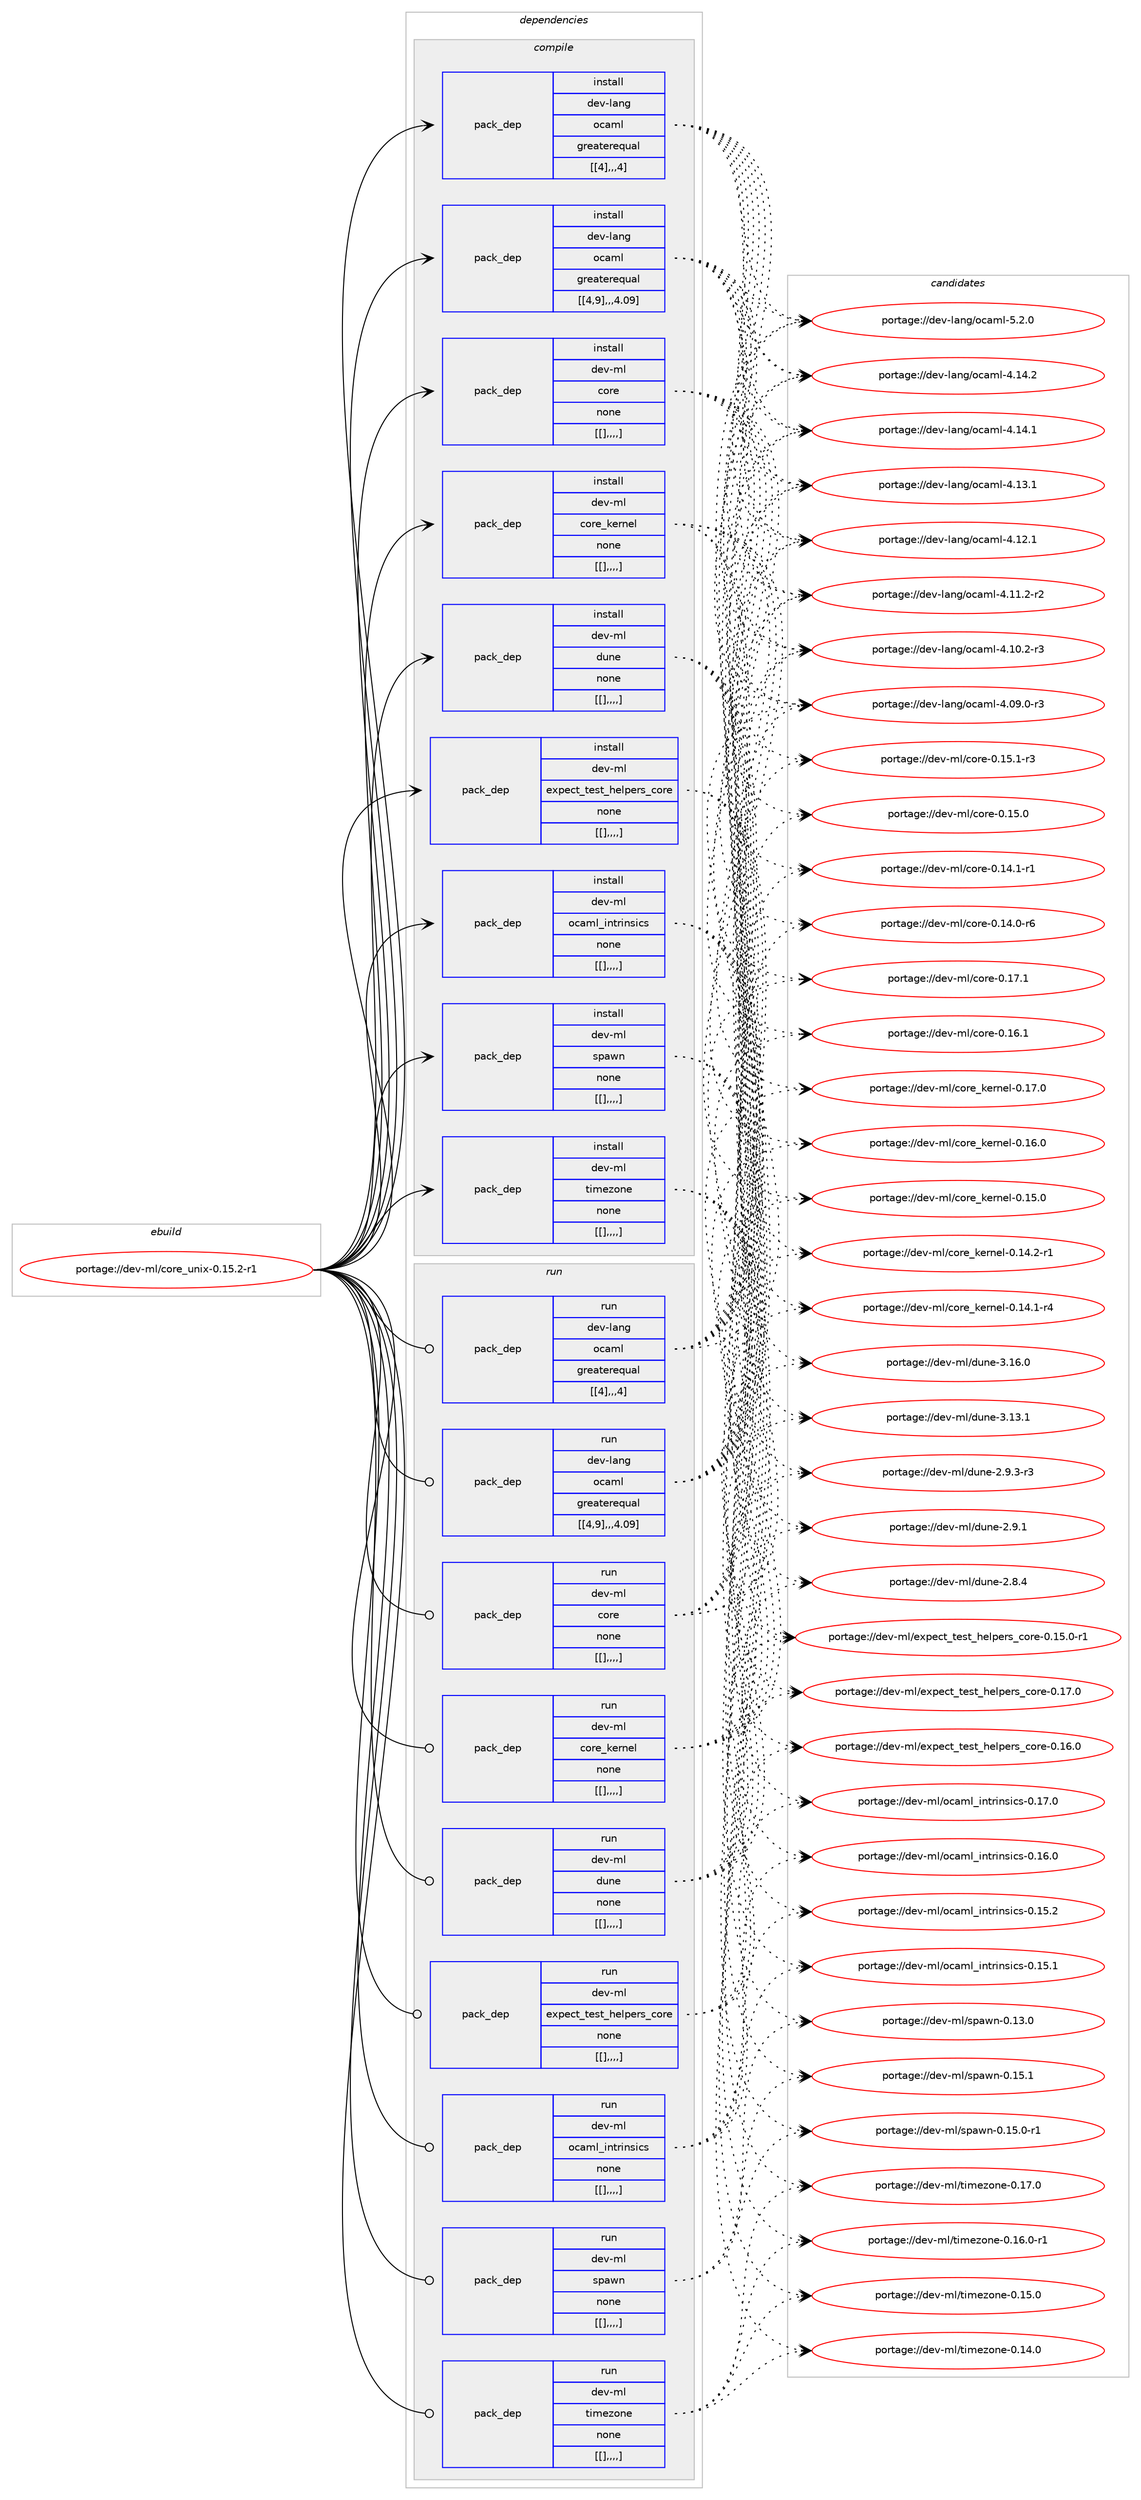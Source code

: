 digraph prolog {

# *************
# Graph options
# *************

newrank=true;
concentrate=true;
compound=true;
graph [rankdir=LR,fontname=Helvetica,fontsize=10,ranksep=1.5];#, ranksep=2.5, nodesep=0.2];
edge  [arrowhead=vee];
node  [fontname=Helvetica,fontsize=10];

# **********
# The ebuild
# **********

subgraph cluster_leftcol {
color=gray;
label=<<i>ebuild</i>>;
id [label="portage://dev-ml/core_unix-0.15.2-r1", color=red, width=4, href="../dev-ml/core_unix-0.15.2-r1.svg"];
}

# ****************
# The dependencies
# ****************

subgraph cluster_midcol {
color=gray;
label=<<i>dependencies</i>>;
subgraph cluster_compile {
fillcolor="#eeeeee";
style=filled;
label=<<i>compile</i>>;
subgraph pack88579 {
dependency119518 [label=<<TABLE BORDER="0" CELLBORDER="1" CELLSPACING="0" CELLPADDING="4" WIDTH="220"><TR><TD ROWSPAN="6" CELLPADDING="30">pack_dep</TD></TR><TR><TD WIDTH="110">install</TD></TR><TR><TD>dev-lang</TD></TR><TR><TD>ocaml</TD></TR><TR><TD>greaterequal</TD></TR><TR><TD>[[4],,,4]</TD></TR></TABLE>>, shape=none, color=blue];
}
id:e -> dependency119518:w [weight=20,style="solid",arrowhead="vee"];
subgraph pack88580 {
dependency119519 [label=<<TABLE BORDER="0" CELLBORDER="1" CELLSPACING="0" CELLPADDING="4" WIDTH="220"><TR><TD ROWSPAN="6" CELLPADDING="30">pack_dep</TD></TR><TR><TD WIDTH="110">install</TD></TR><TR><TD>dev-lang</TD></TR><TR><TD>ocaml</TD></TR><TR><TD>greaterequal</TD></TR><TR><TD>[[4,9],,,4.09]</TD></TR></TABLE>>, shape=none, color=blue];
}
id:e -> dependency119519:w [weight=20,style="solid",arrowhead="vee"];
subgraph pack88581 {
dependency119520 [label=<<TABLE BORDER="0" CELLBORDER="1" CELLSPACING="0" CELLPADDING="4" WIDTH="220"><TR><TD ROWSPAN="6" CELLPADDING="30">pack_dep</TD></TR><TR><TD WIDTH="110">install</TD></TR><TR><TD>dev-ml</TD></TR><TR><TD>core</TD></TR><TR><TD>none</TD></TR><TR><TD>[[],,,,]</TD></TR></TABLE>>, shape=none, color=blue];
}
id:e -> dependency119520:w [weight=20,style="solid",arrowhead="vee"];
subgraph pack88582 {
dependency119521 [label=<<TABLE BORDER="0" CELLBORDER="1" CELLSPACING="0" CELLPADDING="4" WIDTH="220"><TR><TD ROWSPAN="6" CELLPADDING="30">pack_dep</TD></TR><TR><TD WIDTH="110">install</TD></TR><TR><TD>dev-ml</TD></TR><TR><TD>core_kernel</TD></TR><TR><TD>none</TD></TR><TR><TD>[[],,,,]</TD></TR></TABLE>>, shape=none, color=blue];
}
id:e -> dependency119521:w [weight=20,style="solid",arrowhead="vee"];
subgraph pack88583 {
dependency119522 [label=<<TABLE BORDER="0" CELLBORDER="1" CELLSPACING="0" CELLPADDING="4" WIDTH="220"><TR><TD ROWSPAN="6" CELLPADDING="30">pack_dep</TD></TR><TR><TD WIDTH="110">install</TD></TR><TR><TD>dev-ml</TD></TR><TR><TD>dune</TD></TR><TR><TD>none</TD></TR><TR><TD>[[],,,,]</TD></TR></TABLE>>, shape=none, color=blue];
}
id:e -> dependency119522:w [weight=20,style="solid",arrowhead="vee"];
subgraph pack88584 {
dependency119523 [label=<<TABLE BORDER="0" CELLBORDER="1" CELLSPACING="0" CELLPADDING="4" WIDTH="220"><TR><TD ROWSPAN="6" CELLPADDING="30">pack_dep</TD></TR><TR><TD WIDTH="110">install</TD></TR><TR><TD>dev-ml</TD></TR><TR><TD>expect_test_helpers_core</TD></TR><TR><TD>none</TD></TR><TR><TD>[[],,,,]</TD></TR></TABLE>>, shape=none, color=blue];
}
id:e -> dependency119523:w [weight=20,style="solid",arrowhead="vee"];
subgraph pack88585 {
dependency119524 [label=<<TABLE BORDER="0" CELLBORDER="1" CELLSPACING="0" CELLPADDING="4" WIDTH="220"><TR><TD ROWSPAN="6" CELLPADDING="30">pack_dep</TD></TR><TR><TD WIDTH="110">install</TD></TR><TR><TD>dev-ml</TD></TR><TR><TD>ocaml_intrinsics</TD></TR><TR><TD>none</TD></TR><TR><TD>[[],,,,]</TD></TR></TABLE>>, shape=none, color=blue];
}
id:e -> dependency119524:w [weight=20,style="solid",arrowhead="vee"];
subgraph pack88586 {
dependency119525 [label=<<TABLE BORDER="0" CELLBORDER="1" CELLSPACING="0" CELLPADDING="4" WIDTH="220"><TR><TD ROWSPAN="6" CELLPADDING="30">pack_dep</TD></TR><TR><TD WIDTH="110">install</TD></TR><TR><TD>dev-ml</TD></TR><TR><TD>spawn</TD></TR><TR><TD>none</TD></TR><TR><TD>[[],,,,]</TD></TR></TABLE>>, shape=none, color=blue];
}
id:e -> dependency119525:w [weight=20,style="solid",arrowhead="vee"];
subgraph pack88587 {
dependency119526 [label=<<TABLE BORDER="0" CELLBORDER="1" CELLSPACING="0" CELLPADDING="4" WIDTH="220"><TR><TD ROWSPAN="6" CELLPADDING="30">pack_dep</TD></TR><TR><TD WIDTH="110">install</TD></TR><TR><TD>dev-ml</TD></TR><TR><TD>timezone</TD></TR><TR><TD>none</TD></TR><TR><TD>[[],,,,]</TD></TR></TABLE>>, shape=none, color=blue];
}
id:e -> dependency119526:w [weight=20,style="solid",arrowhead="vee"];
}
subgraph cluster_compileandrun {
fillcolor="#eeeeee";
style=filled;
label=<<i>compile and run</i>>;
}
subgraph cluster_run {
fillcolor="#eeeeee";
style=filled;
label=<<i>run</i>>;
subgraph pack88588 {
dependency119527 [label=<<TABLE BORDER="0" CELLBORDER="1" CELLSPACING="0" CELLPADDING="4" WIDTH="220"><TR><TD ROWSPAN="6" CELLPADDING="30">pack_dep</TD></TR><TR><TD WIDTH="110">run</TD></TR><TR><TD>dev-lang</TD></TR><TR><TD>ocaml</TD></TR><TR><TD>greaterequal</TD></TR><TR><TD>[[4],,,4]</TD></TR></TABLE>>, shape=none, color=blue];
}
id:e -> dependency119527:w [weight=20,style="solid",arrowhead="odot"];
subgraph pack88589 {
dependency119528 [label=<<TABLE BORDER="0" CELLBORDER="1" CELLSPACING="0" CELLPADDING="4" WIDTH="220"><TR><TD ROWSPAN="6" CELLPADDING="30">pack_dep</TD></TR><TR><TD WIDTH="110">run</TD></TR><TR><TD>dev-lang</TD></TR><TR><TD>ocaml</TD></TR><TR><TD>greaterequal</TD></TR><TR><TD>[[4,9],,,4.09]</TD></TR></TABLE>>, shape=none, color=blue];
}
id:e -> dependency119528:w [weight=20,style="solid",arrowhead="odot"];
subgraph pack88590 {
dependency119529 [label=<<TABLE BORDER="0" CELLBORDER="1" CELLSPACING="0" CELLPADDING="4" WIDTH="220"><TR><TD ROWSPAN="6" CELLPADDING="30">pack_dep</TD></TR><TR><TD WIDTH="110">run</TD></TR><TR><TD>dev-ml</TD></TR><TR><TD>core</TD></TR><TR><TD>none</TD></TR><TR><TD>[[],,,,]</TD></TR></TABLE>>, shape=none, color=blue];
}
id:e -> dependency119529:w [weight=20,style="solid",arrowhead="odot"];
subgraph pack88591 {
dependency119530 [label=<<TABLE BORDER="0" CELLBORDER="1" CELLSPACING="0" CELLPADDING="4" WIDTH="220"><TR><TD ROWSPAN="6" CELLPADDING="30">pack_dep</TD></TR><TR><TD WIDTH="110">run</TD></TR><TR><TD>dev-ml</TD></TR><TR><TD>core_kernel</TD></TR><TR><TD>none</TD></TR><TR><TD>[[],,,,]</TD></TR></TABLE>>, shape=none, color=blue];
}
id:e -> dependency119530:w [weight=20,style="solid",arrowhead="odot"];
subgraph pack88592 {
dependency119531 [label=<<TABLE BORDER="0" CELLBORDER="1" CELLSPACING="0" CELLPADDING="4" WIDTH="220"><TR><TD ROWSPAN="6" CELLPADDING="30">pack_dep</TD></TR><TR><TD WIDTH="110">run</TD></TR><TR><TD>dev-ml</TD></TR><TR><TD>dune</TD></TR><TR><TD>none</TD></TR><TR><TD>[[],,,,]</TD></TR></TABLE>>, shape=none, color=blue];
}
id:e -> dependency119531:w [weight=20,style="solid",arrowhead="odot"];
subgraph pack88593 {
dependency119532 [label=<<TABLE BORDER="0" CELLBORDER="1" CELLSPACING="0" CELLPADDING="4" WIDTH="220"><TR><TD ROWSPAN="6" CELLPADDING="30">pack_dep</TD></TR><TR><TD WIDTH="110">run</TD></TR><TR><TD>dev-ml</TD></TR><TR><TD>expect_test_helpers_core</TD></TR><TR><TD>none</TD></TR><TR><TD>[[],,,,]</TD></TR></TABLE>>, shape=none, color=blue];
}
id:e -> dependency119532:w [weight=20,style="solid",arrowhead="odot"];
subgraph pack88594 {
dependency119533 [label=<<TABLE BORDER="0" CELLBORDER="1" CELLSPACING="0" CELLPADDING="4" WIDTH="220"><TR><TD ROWSPAN="6" CELLPADDING="30">pack_dep</TD></TR><TR><TD WIDTH="110">run</TD></TR><TR><TD>dev-ml</TD></TR><TR><TD>ocaml_intrinsics</TD></TR><TR><TD>none</TD></TR><TR><TD>[[],,,,]</TD></TR></TABLE>>, shape=none, color=blue];
}
id:e -> dependency119533:w [weight=20,style="solid",arrowhead="odot"];
subgraph pack88595 {
dependency119534 [label=<<TABLE BORDER="0" CELLBORDER="1" CELLSPACING="0" CELLPADDING="4" WIDTH="220"><TR><TD ROWSPAN="6" CELLPADDING="30">pack_dep</TD></TR><TR><TD WIDTH="110">run</TD></TR><TR><TD>dev-ml</TD></TR><TR><TD>spawn</TD></TR><TR><TD>none</TD></TR><TR><TD>[[],,,,]</TD></TR></TABLE>>, shape=none, color=blue];
}
id:e -> dependency119534:w [weight=20,style="solid",arrowhead="odot"];
subgraph pack88596 {
dependency119535 [label=<<TABLE BORDER="0" CELLBORDER="1" CELLSPACING="0" CELLPADDING="4" WIDTH="220"><TR><TD ROWSPAN="6" CELLPADDING="30">pack_dep</TD></TR><TR><TD WIDTH="110">run</TD></TR><TR><TD>dev-ml</TD></TR><TR><TD>timezone</TD></TR><TR><TD>none</TD></TR><TR><TD>[[],,,,]</TD></TR></TABLE>>, shape=none, color=blue];
}
id:e -> dependency119535:w [weight=20,style="solid",arrowhead="odot"];
}
}

# **************
# The candidates
# **************

subgraph cluster_choices {
rank=same;
color=gray;
label=<<i>candidates</i>>;

subgraph choice88579 {
color=black;
nodesep=1;
choice1001011184510897110103471119997109108455346504648 [label="portage://dev-lang/ocaml-5.2.0", color=red, width=4,href="../dev-lang/ocaml-5.2.0.svg"];
choice100101118451089711010347111999710910845524649524650 [label="portage://dev-lang/ocaml-4.14.2", color=red, width=4,href="../dev-lang/ocaml-4.14.2.svg"];
choice100101118451089711010347111999710910845524649524649 [label="portage://dev-lang/ocaml-4.14.1", color=red, width=4,href="../dev-lang/ocaml-4.14.1.svg"];
choice100101118451089711010347111999710910845524649514649 [label="portage://dev-lang/ocaml-4.13.1", color=red, width=4,href="../dev-lang/ocaml-4.13.1.svg"];
choice100101118451089711010347111999710910845524649504649 [label="portage://dev-lang/ocaml-4.12.1", color=red, width=4,href="../dev-lang/ocaml-4.12.1.svg"];
choice1001011184510897110103471119997109108455246494946504511450 [label="portage://dev-lang/ocaml-4.11.2-r2", color=red, width=4,href="../dev-lang/ocaml-4.11.2-r2.svg"];
choice1001011184510897110103471119997109108455246494846504511451 [label="portage://dev-lang/ocaml-4.10.2-r3", color=red, width=4,href="../dev-lang/ocaml-4.10.2-r3.svg"];
choice1001011184510897110103471119997109108455246485746484511451 [label="portage://dev-lang/ocaml-4.09.0-r3", color=red, width=4,href="../dev-lang/ocaml-4.09.0-r3.svg"];
dependency119518:e -> choice1001011184510897110103471119997109108455346504648:w [style=dotted,weight="100"];
dependency119518:e -> choice100101118451089711010347111999710910845524649524650:w [style=dotted,weight="100"];
dependency119518:e -> choice100101118451089711010347111999710910845524649524649:w [style=dotted,weight="100"];
dependency119518:e -> choice100101118451089711010347111999710910845524649514649:w [style=dotted,weight="100"];
dependency119518:e -> choice100101118451089711010347111999710910845524649504649:w [style=dotted,weight="100"];
dependency119518:e -> choice1001011184510897110103471119997109108455246494946504511450:w [style=dotted,weight="100"];
dependency119518:e -> choice1001011184510897110103471119997109108455246494846504511451:w [style=dotted,weight="100"];
dependency119518:e -> choice1001011184510897110103471119997109108455246485746484511451:w [style=dotted,weight="100"];
}
subgraph choice88580 {
color=black;
nodesep=1;
choice1001011184510897110103471119997109108455346504648 [label="portage://dev-lang/ocaml-5.2.0", color=red, width=4,href="../dev-lang/ocaml-5.2.0.svg"];
choice100101118451089711010347111999710910845524649524650 [label="portage://dev-lang/ocaml-4.14.2", color=red, width=4,href="../dev-lang/ocaml-4.14.2.svg"];
choice100101118451089711010347111999710910845524649524649 [label="portage://dev-lang/ocaml-4.14.1", color=red, width=4,href="../dev-lang/ocaml-4.14.1.svg"];
choice100101118451089711010347111999710910845524649514649 [label="portage://dev-lang/ocaml-4.13.1", color=red, width=4,href="../dev-lang/ocaml-4.13.1.svg"];
choice100101118451089711010347111999710910845524649504649 [label="portage://dev-lang/ocaml-4.12.1", color=red, width=4,href="../dev-lang/ocaml-4.12.1.svg"];
choice1001011184510897110103471119997109108455246494946504511450 [label="portage://dev-lang/ocaml-4.11.2-r2", color=red, width=4,href="../dev-lang/ocaml-4.11.2-r2.svg"];
choice1001011184510897110103471119997109108455246494846504511451 [label="portage://dev-lang/ocaml-4.10.2-r3", color=red, width=4,href="../dev-lang/ocaml-4.10.2-r3.svg"];
choice1001011184510897110103471119997109108455246485746484511451 [label="portage://dev-lang/ocaml-4.09.0-r3", color=red, width=4,href="../dev-lang/ocaml-4.09.0-r3.svg"];
dependency119519:e -> choice1001011184510897110103471119997109108455346504648:w [style=dotted,weight="100"];
dependency119519:e -> choice100101118451089711010347111999710910845524649524650:w [style=dotted,weight="100"];
dependency119519:e -> choice100101118451089711010347111999710910845524649524649:w [style=dotted,weight="100"];
dependency119519:e -> choice100101118451089711010347111999710910845524649514649:w [style=dotted,weight="100"];
dependency119519:e -> choice100101118451089711010347111999710910845524649504649:w [style=dotted,weight="100"];
dependency119519:e -> choice1001011184510897110103471119997109108455246494946504511450:w [style=dotted,weight="100"];
dependency119519:e -> choice1001011184510897110103471119997109108455246494846504511451:w [style=dotted,weight="100"];
dependency119519:e -> choice1001011184510897110103471119997109108455246485746484511451:w [style=dotted,weight="100"];
}
subgraph choice88581 {
color=black;
nodesep=1;
choice10010111845109108479911111410145484649554649 [label="portage://dev-ml/core-0.17.1", color=red, width=4,href="../dev-ml/core-0.17.1.svg"];
choice10010111845109108479911111410145484649544649 [label="portage://dev-ml/core-0.16.1", color=red, width=4,href="../dev-ml/core-0.16.1.svg"];
choice100101118451091084799111114101454846495346494511451 [label="portage://dev-ml/core-0.15.1-r3", color=red, width=4,href="../dev-ml/core-0.15.1-r3.svg"];
choice10010111845109108479911111410145484649534648 [label="portage://dev-ml/core-0.15.0", color=red, width=4,href="../dev-ml/core-0.15.0.svg"];
choice100101118451091084799111114101454846495246494511449 [label="portage://dev-ml/core-0.14.1-r1", color=red, width=4,href="../dev-ml/core-0.14.1-r1.svg"];
choice100101118451091084799111114101454846495246484511454 [label="portage://dev-ml/core-0.14.0-r6", color=red, width=4,href="../dev-ml/core-0.14.0-r6.svg"];
dependency119520:e -> choice10010111845109108479911111410145484649554649:w [style=dotted,weight="100"];
dependency119520:e -> choice10010111845109108479911111410145484649544649:w [style=dotted,weight="100"];
dependency119520:e -> choice100101118451091084799111114101454846495346494511451:w [style=dotted,weight="100"];
dependency119520:e -> choice10010111845109108479911111410145484649534648:w [style=dotted,weight="100"];
dependency119520:e -> choice100101118451091084799111114101454846495246494511449:w [style=dotted,weight="100"];
dependency119520:e -> choice100101118451091084799111114101454846495246484511454:w [style=dotted,weight="100"];
}
subgraph choice88582 {
color=black;
nodesep=1;
choice1001011184510910847991111141019510710111411010110845484649554648 [label="portage://dev-ml/core_kernel-0.17.0", color=red, width=4,href="../dev-ml/core_kernel-0.17.0.svg"];
choice1001011184510910847991111141019510710111411010110845484649544648 [label="portage://dev-ml/core_kernel-0.16.0", color=red, width=4,href="../dev-ml/core_kernel-0.16.0.svg"];
choice1001011184510910847991111141019510710111411010110845484649534648 [label="portage://dev-ml/core_kernel-0.15.0", color=red, width=4,href="../dev-ml/core_kernel-0.15.0.svg"];
choice10010111845109108479911111410195107101114110101108454846495246504511449 [label="portage://dev-ml/core_kernel-0.14.2-r1", color=red, width=4,href="../dev-ml/core_kernel-0.14.2-r1.svg"];
choice10010111845109108479911111410195107101114110101108454846495246494511452 [label="portage://dev-ml/core_kernel-0.14.1-r4", color=red, width=4,href="../dev-ml/core_kernel-0.14.1-r4.svg"];
dependency119521:e -> choice1001011184510910847991111141019510710111411010110845484649554648:w [style=dotted,weight="100"];
dependency119521:e -> choice1001011184510910847991111141019510710111411010110845484649544648:w [style=dotted,weight="100"];
dependency119521:e -> choice1001011184510910847991111141019510710111411010110845484649534648:w [style=dotted,weight="100"];
dependency119521:e -> choice10010111845109108479911111410195107101114110101108454846495246504511449:w [style=dotted,weight="100"];
dependency119521:e -> choice10010111845109108479911111410195107101114110101108454846495246494511452:w [style=dotted,weight="100"];
}
subgraph choice88583 {
color=black;
nodesep=1;
choice100101118451091084710011711010145514649544648 [label="portage://dev-ml/dune-3.16.0", color=red, width=4,href="../dev-ml/dune-3.16.0.svg"];
choice100101118451091084710011711010145514649514649 [label="portage://dev-ml/dune-3.13.1", color=red, width=4,href="../dev-ml/dune-3.13.1.svg"];
choice10010111845109108471001171101014550465746514511451 [label="portage://dev-ml/dune-2.9.3-r3", color=red, width=4,href="../dev-ml/dune-2.9.3-r3.svg"];
choice1001011184510910847100117110101455046574649 [label="portage://dev-ml/dune-2.9.1", color=red, width=4,href="../dev-ml/dune-2.9.1.svg"];
choice1001011184510910847100117110101455046564652 [label="portage://dev-ml/dune-2.8.4", color=red, width=4,href="../dev-ml/dune-2.8.4.svg"];
dependency119522:e -> choice100101118451091084710011711010145514649544648:w [style=dotted,weight="100"];
dependency119522:e -> choice100101118451091084710011711010145514649514649:w [style=dotted,weight="100"];
dependency119522:e -> choice10010111845109108471001171101014550465746514511451:w [style=dotted,weight="100"];
dependency119522:e -> choice1001011184510910847100117110101455046574649:w [style=dotted,weight="100"];
dependency119522:e -> choice1001011184510910847100117110101455046564652:w [style=dotted,weight="100"];
}
subgraph choice88584 {
color=black;
nodesep=1;
choice1001011184510910847101120112101991169511610111511695104101108112101114115959911111410145484649554648 [label="portage://dev-ml/expect_test_helpers_core-0.17.0", color=red, width=4,href="../dev-ml/expect_test_helpers_core-0.17.0.svg"];
choice1001011184510910847101120112101991169511610111511695104101108112101114115959911111410145484649544648 [label="portage://dev-ml/expect_test_helpers_core-0.16.0", color=red, width=4,href="../dev-ml/expect_test_helpers_core-0.16.0.svg"];
choice10010111845109108471011201121019911695116101115116951041011081121011141159599111114101454846495346484511449 [label="portage://dev-ml/expect_test_helpers_core-0.15.0-r1", color=red, width=4,href="../dev-ml/expect_test_helpers_core-0.15.0-r1.svg"];
dependency119523:e -> choice1001011184510910847101120112101991169511610111511695104101108112101114115959911111410145484649554648:w [style=dotted,weight="100"];
dependency119523:e -> choice1001011184510910847101120112101991169511610111511695104101108112101114115959911111410145484649544648:w [style=dotted,weight="100"];
dependency119523:e -> choice10010111845109108471011201121019911695116101115116951041011081121011141159599111114101454846495346484511449:w [style=dotted,weight="100"];
}
subgraph choice88585 {
color=black;
nodesep=1;
choice10010111845109108471119997109108951051101161141051101151059911545484649554648 [label="portage://dev-ml/ocaml_intrinsics-0.17.0", color=red, width=4,href="../dev-ml/ocaml_intrinsics-0.17.0.svg"];
choice10010111845109108471119997109108951051101161141051101151059911545484649544648 [label="portage://dev-ml/ocaml_intrinsics-0.16.0", color=red, width=4,href="../dev-ml/ocaml_intrinsics-0.16.0.svg"];
choice10010111845109108471119997109108951051101161141051101151059911545484649534650 [label="portage://dev-ml/ocaml_intrinsics-0.15.2", color=red, width=4,href="../dev-ml/ocaml_intrinsics-0.15.2.svg"];
choice10010111845109108471119997109108951051101161141051101151059911545484649534649 [label="portage://dev-ml/ocaml_intrinsics-0.15.1", color=red, width=4,href="../dev-ml/ocaml_intrinsics-0.15.1.svg"];
dependency119524:e -> choice10010111845109108471119997109108951051101161141051101151059911545484649554648:w [style=dotted,weight="100"];
dependency119524:e -> choice10010111845109108471119997109108951051101161141051101151059911545484649544648:w [style=dotted,weight="100"];
dependency119524:e -> choice10010111845109108471119997109108951051101161141051101151059911545484649534650:w [style=dotted,weight="100"];
dependency119524:e -> choice10010111845109108471119997109108951051101161141051101151059911545484649534649:w [style=dotted,weight="100"];
}
subgraph choice88586 {
color=black;
nodesep=1;
choice10010111845109108471151129711911045484649534649 [label="portage://dev-ml/spawn-0.15.1", color=red, width=4,href="../dev-ml/spawn-0.15.1.svg"];
choice100101118451091084711511297119110454846495346484511449 [label="portage://dev-ml/spawn-0.15.0-r1", color=red, width=4,href="../dev-ml/spawn-0.15.0-r1.svg"];
choice10010111845109108471151129711911045484649514648 [label="portage://dev-ml/spawn-0.13.0", color=red, width=4,href="../dev-ml/spawn-0.13.0.svg"];
dependency119525:e -> choice10010111845109108471151129711911045484649534649:w [style=dotted,weight="100"];
dependency119525:e -> choice100101118451091084711511297119110454846495346484511449:w [style=dotted,weight="100"];
dependency119525:e -> choice10010111845109108471151129711911045484649514648:w [style=dotted,weight="100"];
}
subgraph choice88587 {
color=black;
nodesep=1;
choice100101118451091084711610510910112211111010145484649554648 [label="portage://dev-ml/timezone-0.17.0", color=red, width=4,href="../dev-ml/timezone-0.17.0.svg"];
choice1001011184510910847116105109101122111110101454846495446484511449 [label="portage://dev-ml/timezone-0.16.0-r1", color=red, width=4,href="../dev-ml/timezone-0.16.0-r1.svg"];
choice100101118451091084711610510910112211111010145484649534648 [label="portage://dev-ml/timezone-0.15.0", color=red, width=4,href="../dev-ml/timezone-0.15.0.svg"];
choice100101118451091084711610510910112211111010145484649524648 [label="portage://dev-ml/timezone-0.14.0", color=red, width=4,href="../dev-ml/timezone-0.14.0.svg"];
dependency119526:e -> choice100101118451091084711610510910112211111010145484649554648:w [style=dotted,weight="100"];
dependency119526:e -> choice1001011184510910847116105109101122111110101454846495446484511449:w [style=dotted,weight="100"];
dependency119526:e -> choice100101118451091084711610510910112211111010145484649534648:w [style=dotted,weight="100"];
dependency119526:e -> choice100101118451091084711610510910112211111010145484649524648:w [style=dotted,weight="100"];
}
subgraph choice88588 {
color=black;
nodesep=1;
choice1001011184510897110103471119997109108455346504648 [label="portage://dev-lang/ocaml-5.2.0", color=red, width=4,href="../dev-lang/ocaml-5.2.0.svg"];
choice100101118451089711010347111999710910845524649524650 [label="portage://dev-lang/ocaml-4.14.2", color=red, width=4,href="../dev-lang/ocaml-4.14.2.svg"];
choice100101118451089711010347111999710910845524649524649 [label="portage://dev-lang/ocaml-4.14.1", color=red, width=4,href="../dev-lang/ocaml-4.14.1.svg"];
choice100101118451089711010347111999710910845524649514649 [label="portage://dev-lang/ocaml-4.13.1", color=red, width=4,href="../dev-lang/ocaml-4.13.1.svg"];
choice100101118451089711010347111999710910845524649504649 [label="portage://dev-lang/ocaml-4.12.1", color=red, width=4,href="../dev-lang/ocaml-4.12.1.svg"];
choice1001011184510897110103471119997109108455246494946504511450 [label="portage://dev-lang/ocaml-4.11.2-r2", color=red, width=4,href="../dev-lang/ocaml-4.11.2-r2.svg"];
choice1001011184510897110103471119997109108455246494846504511451 [label="portage://dev-lang/ocaml-4.10.2-r3", color=red, width=4,href="../dev-lang/ocaml-4.10.2-r3.svg"];
choice1001011184510897110103471119997109108455246485746484511451 [label="portage://dev-lang/ocaml-4.09.0-r3", color=red, width=4,href="../dev-lang/ocaml-4.09.0-r3.svg"];
dependency119527:e -> choice1001011184510897110103471119997109108455346504648:w [style=dotted,weight="100"];
dependency119527:e -> choice100101118451089711010347111999710910845524649524650:w [style=dotted,weight="100"];
dependency119527:e -> choice100101118451089711010347111999710910845524649524649:w [style=dotted,weight="100"];
dependency119527:e -> choice100101118451089711010347111999710910845524649514649:w [style=dotted,weight="100"];
dependency119527:e -> choice100101118451089711010347111999710910845524649504649:w [style=dotted,weight="100"];
dependency119527:e -> choice1001011184510897110103471119997109108455246494946504511450:w [style=dotted,weight="100"];
dependency119527:e -> choice1001011184510897110103471119997109108455246494846504511451:w [style=dotted,weight="100"];
dependency119527:e -> choice1001011184510897110103471119997109108455246485746484511451:w [style=dotted,weight="100"];
}
subgraph choice88589 {
color=black;
nodesep=1;
choice1001011184510897110103471119997109108455346504648 [label="portage://dev-lang/ocaml-5.2.0", color=red, width=4,href="../dev-lang/ocaml-5.2.0.svg"];
choice100101118451089711010347111999710910845524649524650 [label="portage://dev-lang/ocaml-4.14.2", color=red, width=4,href="../dev-lang/ocaml-4.14.2.svg"];
choice100101118451089711010347111999710910845524649524649 [label="portage://dev-lang/ocaml-4.14.1", color=red, width=4,href="../dev-lang/ocaml-4.14.1.svg"];
choice100101118451089711010347111999710910845524649514649 [label="portage://dev-lang/ocaml-4.13.1", color=red, width=4,href="../dev-lang/ocaml-4.13.1.svg"];
choice100101118451089711010347111999710910845524649504649 [label="portage://dev-lang/ocaml-4.12.1", color=red, width=4,href="../dev-lang/ocaml-4.12.1.svg"];
choice1001011184510897110103471119997109108455246494946504511450 [label="portage://dev-lang/ocaml-4.11.2-r2", color=red, width=4,href="../dev-lang/ocaml-4.11.2-r2.svg"];
choice1001011184510897110103471119997109108455246494846504511451 [label="portage://dev-lang/ocaml-4.10.2-r3", color=red, width=4,href="../dev-lang/ocaml-4.10.2-r3.svg"];
choice1001011184510897110103471119997109108455246485746484511451 [label="portage://dev-lang/ocaml-4.09.0-r3", color=red, width=4,href="../dev-lang/ocaml-4.09.0-r3.svg"];
dependency119528:e -> choice1001011184510897110103471119997109108455346504648:w [style=dotted,weight="100"];
dependency119528:e -> choice100101118451089711010347111999710910845524649524650:w [style=dotted,weight="100"];
dependency119528:e -> choice100101118451089711010347111999710910845524649524649:w [style=dotted,weight="100"];
dependency119528:e -> choice100101118451089711010347111999710910845524649514649:w [style=dotted,weight="100"];
dependency119528:e -> choice100101118451089711010347111999710910845524649504649:w [style=dotted,weight="100"];
dependency119528:e -> choice1001011184510897110103471119997109108455246494946504511450:w [style=dotted,weight="100"];
dependency119528:e -> choice1001011184510897110103471119997109108455246494846504511451:w [style=dotted,weight="100"];
dependency119528:e -> choice1001011184510897110103471119997109108455246485746484511451:w [style=dotted,weight="100"];
}
subgraph choice88590 {
color=black;
nodesep=1;
choice10010111845109108479911111410145484649554649 [label="portage://dev-ml/core-0.17.1", color=red, width=4,href="../dev-ml/core-0.17.1.svg"];
choice10010111845109108479911111410145484649544649 [label="portage://dev-ml/core-0.16.1", color=red, width=4,href="../dev-ml/core-0.16.1.svg"];
choice100101118451091084799111114101454846495346494511451 [label="portage://dev-ml/core-0.15.1-r3", color=red, width=4,href="../dev-ml/core-0.15.1-r3.svg"];
choice10010111845109108479911111410145484649534648 [label="portage://dev-ml/core-0.15.0", color=red, width=4,href="../dev-ml/core-0.15.0.svg"];
choice100101118451091084799111114101454846495246494511449 [label="portage://dev-ml/core-0.14.1-r1", color=red, width=4,href="../dev-ml/core-0.14.1-r1.svg"];
choice100101118451091084799111114101454846495246484511454 [label="portage://dev-ml/core-0.14.0-r6", color=red, width=4,href="../dev-ml/core-0.14.0-r6.svg"];
dependency119529:e -> choice10010111845109108479911111410145484649554649:w [style=dotted,weight="100"];
dependency119529:e -> choice10010111845109108479911111410145484649544649:w [style=dotted,weight="100"];
dependency119529:e -> choice100101118451091084799111114101454846495346494511451:w [style=dotted,weight="100"];
dependency119529:e -> choice10010111845109108479911111410145484649534648:w [style=dotted,weight="100"];
dependency119529:e -> choice100101118451091084799111114101454846495246494511449:w [style=dotted,weight="100"];
dependency119529:e -> choice100101118451091084799111114101454846495246484511454:w [style=dotted,weight="100"];
}
subgraph choice88591 {
color=black;
nodesep=1;
choice1001011184510910847991111141019510710111411010110845484649554648 [label="portage://dev-ml/core_kernel-0.17.0", color=red, width=4,href="../dev-ml/core_kernel-0.17.0.svg"];
choice1001011184510910847991111141019510710111411010110845484649544648 [label="portage://dev-ml/core_kernel-0.16.0", color=red, width=4,href="../dev-ml/core_kernel-0.16.0.svg"];
choice1001011184510910847991111141019510710111411010110845484649534648 [label="portage://dev-ml/core_kernel-0.15.0", color=red, width=4,href="../dev-ml/core_kernel-0.15.0.svg"];
choice10010111845109108479911111410195107101114110101108454846495246504511449 [label="portage://dev-ml/core_kernel-0.14.2-r1", color=red, width=4,href="../dev-ml/core_kernel-0.14.2-r1.svg"];
choice10010111845109108479911111410195107101114110101108454846495246494511452 [label="portage://dev-ml/core_kernel-0.14.1-r4", color=red, width=4,href="../dev-ml/core_kernel-0.14.1-r4.svg"];
dependency119530:e -> choice1001011184510910847991111141019510710111411010110845484649554648:w [style=dotted,weight="100"];
dependency119530:e -> choice1001011184510910847991111141019510710111411010110845484649544648:w [style=dotted,weight="100"];
dependency119530:e -> choice1001011184510910847991111141019510710111411010110845484649534648:w [style=dotted,weight="100"];
dependency119530:e -> choice10010111845109108479911111410195107101114110101108454846495246504511449:w [style=dotted,weight="100"];
dependency119530:e -> choice10010111845109108479911111410195107101114110101108454846495246494511452:w [style=dotted,weight="100"];
}
subgraph choice88592 {
color=black;
nodesep=1;
choice100101118451091084710011711010145514649544648 [label="portage://dev-ml/dune-3.16.0", color=red, width=4,href="../dev-ml/dune-3.16.0.svg"];
choice100101118451091084710011711010145514649514649 [label="portage://dev-ml/dune-3.13.1", color=red, width=4,href="../dev-ml/dune-3.13.1.svg"];
choice10010111845109108471001171101014550465746514511451 [label="portage://dev-ml/dune-2.9.3-r3", color=red, width=4,href="../dev-ml/dune-2.9.3-r3.svg"];
choice1001011184510910847100117110101455046574649 [label="portage://dev-ml/dune-2.9.1", color=red, width=4,href="../dev-ml/dune-2.9.1.svg"];
choice1001011184510910847100117110101455046564652 [label="portage://dev-ml/dune-2.8.4", color=red, width=4,href="../dev-ml/dune-2.8.4.svg"];
dependency119531:e -> choice100101118451091084710011711010145514649544648:w [style=dotted,weight="100"];
dependency119531:e -> choice100101118451091084710011711010145514649514649:w [style=dotted,weight="100"];
dependency119531:e -> choice10010111845109108471001171101014550465746514511451:w [style=dotted,weight="100"];
dependency119531:e -> choice1001011184510910847100117110101455046574649:w [style=dotted,weight="100"];
dependency119531:e -> choice1001011184510910847100117110101455046564652:w [style=dotted,weight="100"];
}
subgraph choice88593 {
color=black;
nodesep=1;
choice1001011184510910847101120112101991169511610111511695104101108112101114115959911111410145484649554648 [label="portage://dev-ml/expect_test_helpers_core-0.17.0", color=red, width=4,href="../dev-ml/expect_test_helpers_core-0.17.0.svg"];
choice1001011184510910847101120112101991169511610111511695104101108112101114115959911111410145484649544648 [label="portage://dev-ml/expect_test_helpers_core-0.16.0", color=red, width=4,href="../dev-ml/expect_test_helpers_core-0.16.0.svg"];
choice10010111845109108471011201121019911695116101115116951041011081121011141159599111114101454846495346484511449 [label="portage://dev-ml/expect_test_helpers_core-0.15.0-r1", color=red, width=4,href="../dev-ml/expect_test_helpers_core-0.15.0-r1.svg"];
dependency119532:e -> choice1001011184510910847101120112101991169511610111511695104101108112101114115959911111410145484649554648:w [style=dotted,weight="100"];
dependency119532:e -> choice1001011184510910847101120112101991169511610111511695104101108112101114115959911111410145484649544648:w [style=dotted,weight="100"];
dependency119532:e -> choice10010111845109108471011201121019911695116101115116951041011081121011141159599111114101454846495346484511449:w [style=dotted,weight="100"];
}
subgraph choice88594 {
color=black;
nodesep=1;
choice10010111845109108471119997109108951051101161141051101151059911545484649554648 [label="portage://dev-ml/ocaml_intrinsics-0.17.0", color=red, width=4,href="../dev-ml/ocaml_intrinsics-0.17.0.svg"];
choice10010111845109108471119997109108951051101161141051101151059911545484649544648 [label="portage://dev-ml/ocaml_intrinsics-0.16.0", color=red, width=4,href="../dev-ml/ocaml_intrinsics-0.16.0.svg"];
choice10010111845109108471119997109108951051101161141051101151059911545484649534650 [label="portage://dev-ml/ocaml_intrinsics-0.15.2", color=red, width=4,href="../dev-ml/ocaml_intrinsics-0.15.2.svg"];
choice10010111845109108471119997109108951051101161141051101151059911545484649534649 [label="portage://dev-ml/ocaml_intrinsics-0.15.1", color=red, width=4,href="../dev-ml/ocaml_intrinsics-0.15.1.svg"];
dependency119533:e -> choice10010111845109108471119997109108951051101161141051101151059911545484649554648:w [style=dotted,weight="100"];
dependency119533:e -> choice10010111845109108471119997109108951051101161141051101151059911545484649544648:w [style=dotted,weight="100"];
dependency119533:e -> choice10010111845109108471119997109108951051101161141051101151059911545484649534650:w [style=dotted,weight="100"];
dependency119533:e -> choice10010111845109108471119997109108951051101161141051101151059911545484649534649:w [style=dotted,weight="100"];
}
subgraph choice88595 {
color=black;
nodesep=1;
choice10010111845109108471151129711911045484649534649 [label="portage://dev-ml/spawn-0.15.1", color=red, width=4,href="../dev-ml/spawn-0.15.1.svg"];
choice100101118451091084711511297119110454846495346484511449 [label="portage://dev-ml/spawn-0.15.0-r1", color=red, width=4,href="../dev-ml/spawn-0.15.0-r1.svg"];
choice10010111845109108471151129711911045484649514648 [label="portage://dev-ml/spawn-0.13.0", color=red, width=4,href="../dev-ml/spawn-0.13.0.svg"];
dependency119534:e -> choice10010111845109108471151129711911045484649534649:w [style=dotted,weight="100"];
dependency119534:e -> choice100101118451091084711511297119110454846495346484511449:w [style=dotted,weight="100"];
dependency119534:e -> choice10010111845109108471151129711911045484649514648:w [style=dotted,weight="100"];
}
subgraph choice88596 {
color=black;
nodesep=1;
choice100101118451091084711610510910112211111010145484649554648 [label="portage://dev-ml/timezone-0.17.0", color=red, width=4,href="../dev-ml/timezone-0.17.0.svg"];
choice1001011184510910847116105109101122111110101454846495446484511449 [label="portage://dev-ml/timezone-0.16.0-r1", color=red, width=4,href="../dev-ml/timezone-0.16.0-r1.svg"];
choice100101118451091084711610510910112211111010145484649534648 [label="portage://dev-ml/timezone-0.15.0", color=red, width=4,href="../dev-ml/timezone-0.15.0.svg"];
choice100101118451091084711610510910112211111010145484649524648 [label="portage://dev-ml/timezone-0.14.0", color=red, width=4,href="../dev-ml/timezone-0.14.0.svg"];
dependency119535:e -> choice100101118451091084711610510910112211111010145484649554648:w [style=dotted,weight="100"];
dependency119535:e -> choice1001011184510910847116105109101122111110101454846495446484511449:w [style=dotted,weight="100"];
dependency119535:e -> choice100101118451091084711610510910112211111010145484649534648:w [style=dotted,weight="100"];
dependency119535:e -> choice100101118451091084711610510910112211111010145484649524648:w [style=dotted,weight="100"];
}
}

}
